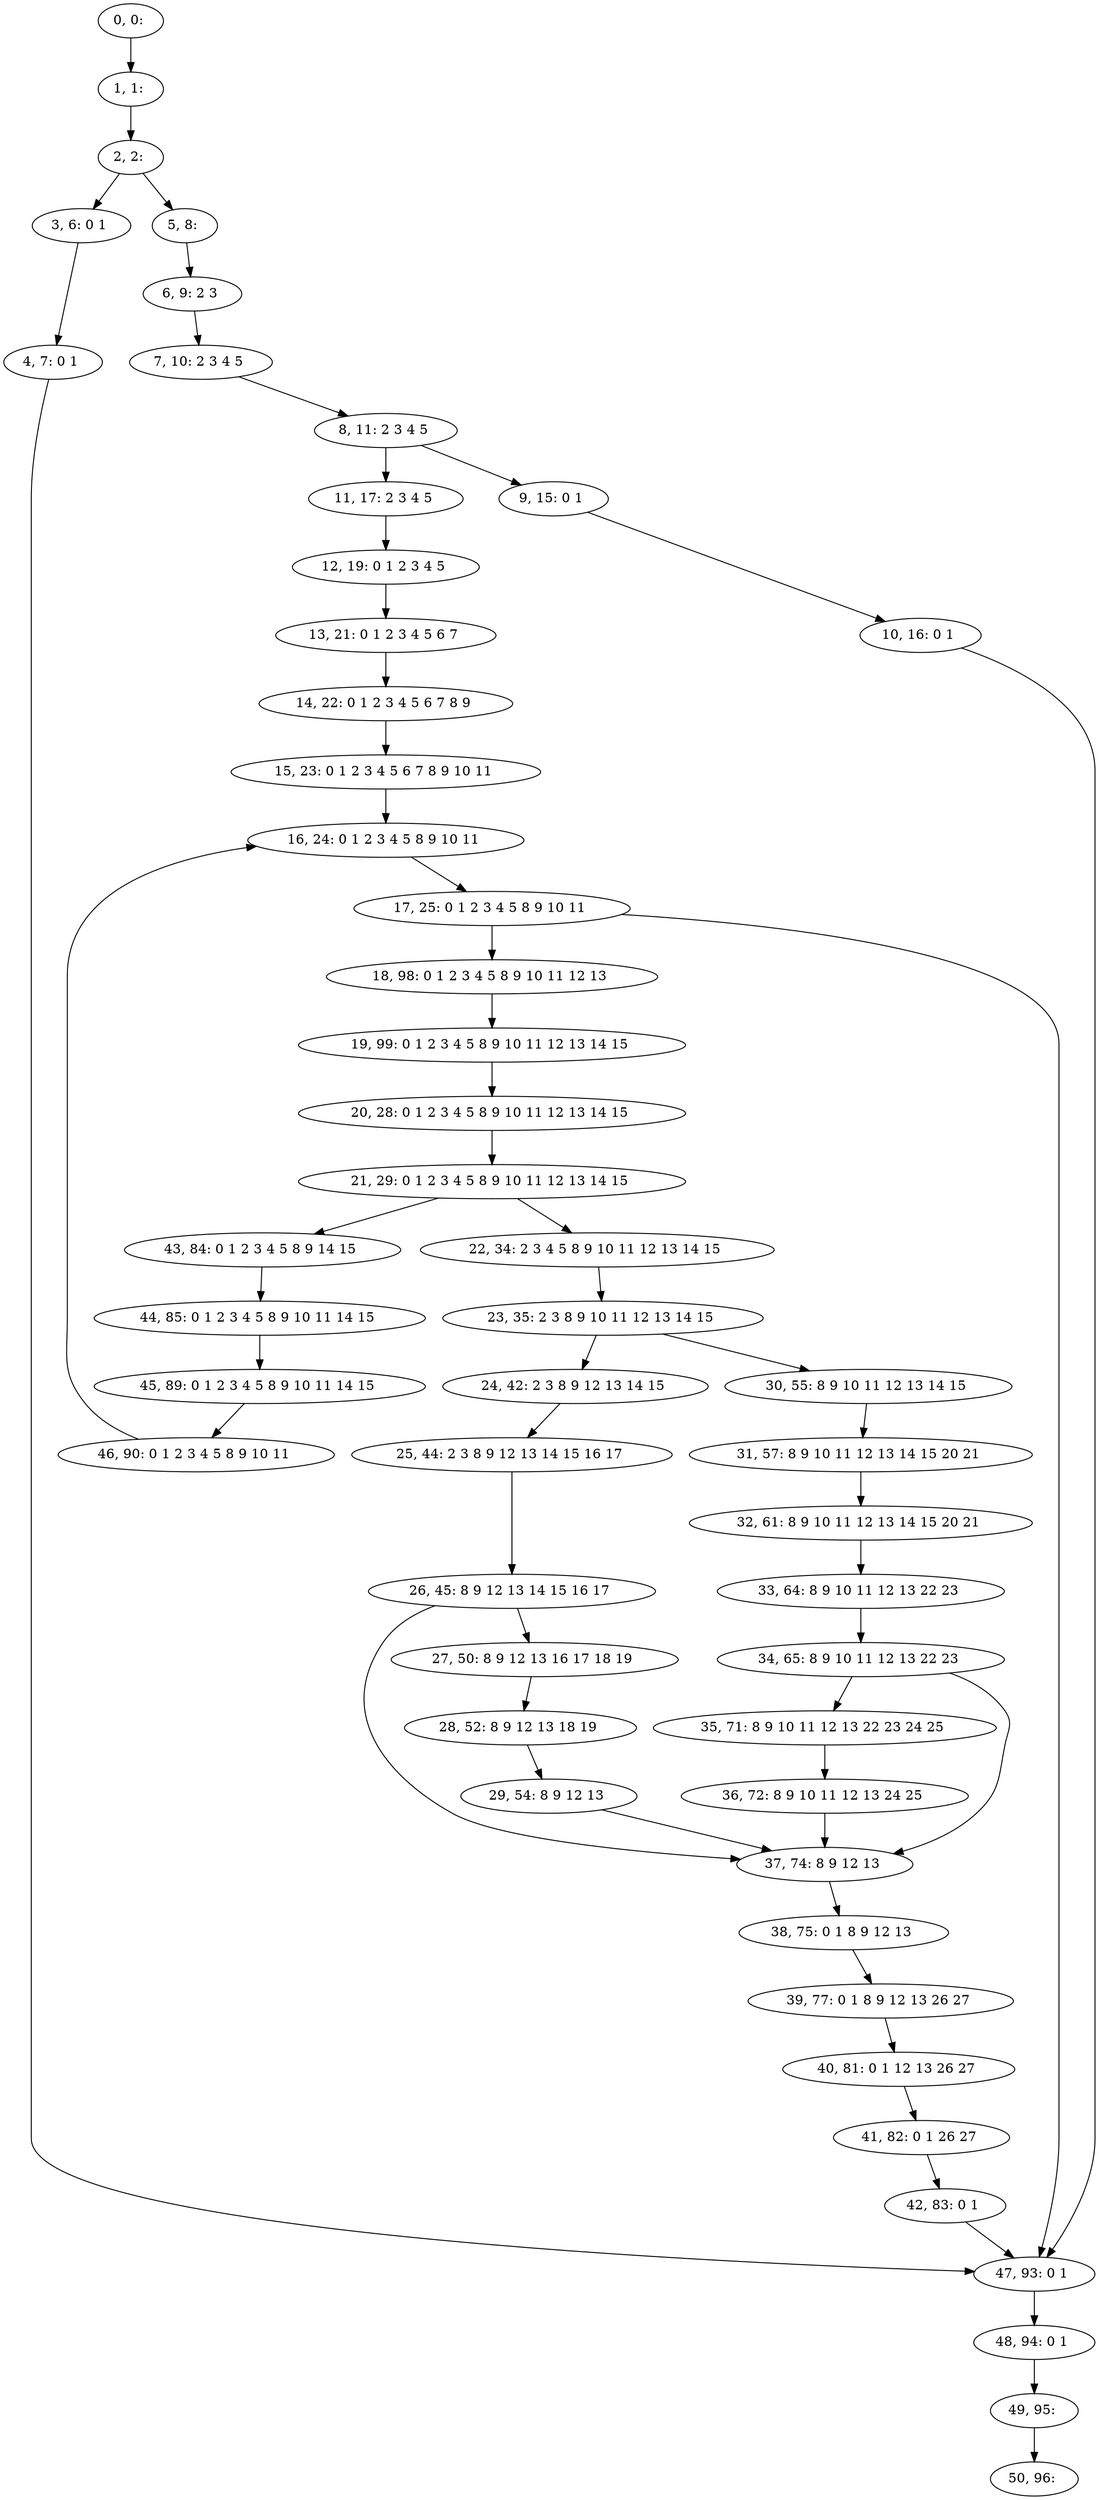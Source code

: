 digraph G {
0[label="0, 0: "];
1[label="1, 1: "];
2[label="2, 2: "];
3[label="3, 6: 0 1 "];
4[label="4, 7: 0 1 "];
5[label="5, 8: "];
6[label="6, 9: 2 3 "];
7[label="7, 10: 2 3 4 5 "];
8[label="8, 11: 2 3 4 5 "];
9[label="9, 15: 0 1 "];
10[label="10, 16: 0 1 "];
11[label="11, 17: 2 3 4 5 "];
12[label="12, 19: 0 1 2 3 4 5 "];
13[label="13, 21: 0 1 2 3 4 5 6 7 "];
14[label="14, 22: 0 1 2 3 4 5 6 7 8 9 "];
15[label="15, 23: 0 1 2 3 4 5 6 7 8 9 10 11 "];
16[label="16, 24: 0 1 2 3 4 5 8 9 10 11 "];
17[label="17, 25: 0 1 2 3 4 5 8 9 10 11 "];
18[label="18, 98: 0 1 2 3 4 5 8 9 10 11 12 13 "];
19[label="19, 99: 0 1 2 3 4 5 8 9 10 11 12 13 14 15 "];
20[label="20, 28: 0 1 2 3 4 5 8 9 10 11 12 13 14 15 "];
21[label="21, 29: 0 1 2 3 4 5 8 9 10 11 12 13 14 15 "];
22[label="22, 34: 2 3 4 5 8 9 10 11 12 13 14 15 "];
23[label="23, 35: 2 3 8 9 10 11 12 13 14 15 "];
24[label="24, 42: 2 3 8 9 12 13 14 15 "];
25[label="25, 44: 2 3 8 9 12 13 14 15 16 17 "];
26[label="26, 45: 8 9 12 13 14 15 16 17 "];
27[label="27, 50: 8 9 12 13 16 17 18 19 "];
28[label="28, 52: 8 9 12 13 18 19 "];
29[label="29, 54: 8 9 12 13 "];
30[label="30, 55: 8 9 10 11 12 13 14 15 "];
31[label="31, 57: 8 9 10 11 12 13 14 15 20 21 "];
32[label="32, 61: 8 9 10 11 12 13 14 15 20 21 "];
33[label="33, 64: 8 9 10 11 12 13 22 23 "];
34[label="34, 65: 8 9 10 11 12 13 22 23 "];
35[label="35, 71: 8 9 10 11 12 13 22 23 24 25 "];
36[label="36, 72: 8 9 10 11 12 13 24 25 "];
37[label="37, 74: 8 9 12 13 "];
38[label="38, 75: 0 1 8 9 12 13 "];
39[label="39, 77: 0 1 8 9 12 13 26 27 "];
40[label="40, 81: 0 1 12 13 26 27 "];
41[label="41, 82: 0 1 26 27 "];
42[label="42, 83: 0 1 "];
43[label="43, 84: 0 1 2 3 4 5 8 9 14 15 "];
44[label="44, 85: 0 1 2 3 4 5 8 9 10 11 14 15 "];
45[label="45, 89: 0 1 2 3 4 5 8 9 10 11 14 15 "];
46[label="46, 90: 0 1 2 3 4 5 8 9 10 11 "];
47[label="47, 93: 0 1 "];
48[label="48, 94: 0 1 "];
49[label="49, 95: "];
50[label="50, 96: "];
0->1 ;
1->2 ;
2->3 ;
2->5 ;
3->4 ;
4->47 ;
5->6 ;
6->7 ;
7->8 ;
8->9 ;
8->11 ;
9->10 ;
10->47 ;
11->12 ;
12->13 ;
13->14 ;
14->15 ;
15->16 ;
16->17 ;
17->18 ;
17->47 ;
18->19 ;
19->20 ;
20->21 ;
21->22 ;
21->43 ;
22->23 ;
23->24 ;
23->30 ;
24->25 ;
25->26 ;
26->27 ;
26->37 ;
27->28 ;
28->29 ;
29->37 ;
30->31 ;
31->32 ;
32->33 ;
33->34 ;
34->35 ;
34->37 ;
35->36 ;
36->37 ;
37->38 ;
38->39 ;
39->40 ;
40->41 ;
41->42 ;
42->47 ;
43->44 ;
44->45 ;
45->46 ;
46->16 ;
47->48 ;
48->49 ;
49->50 ;
}
